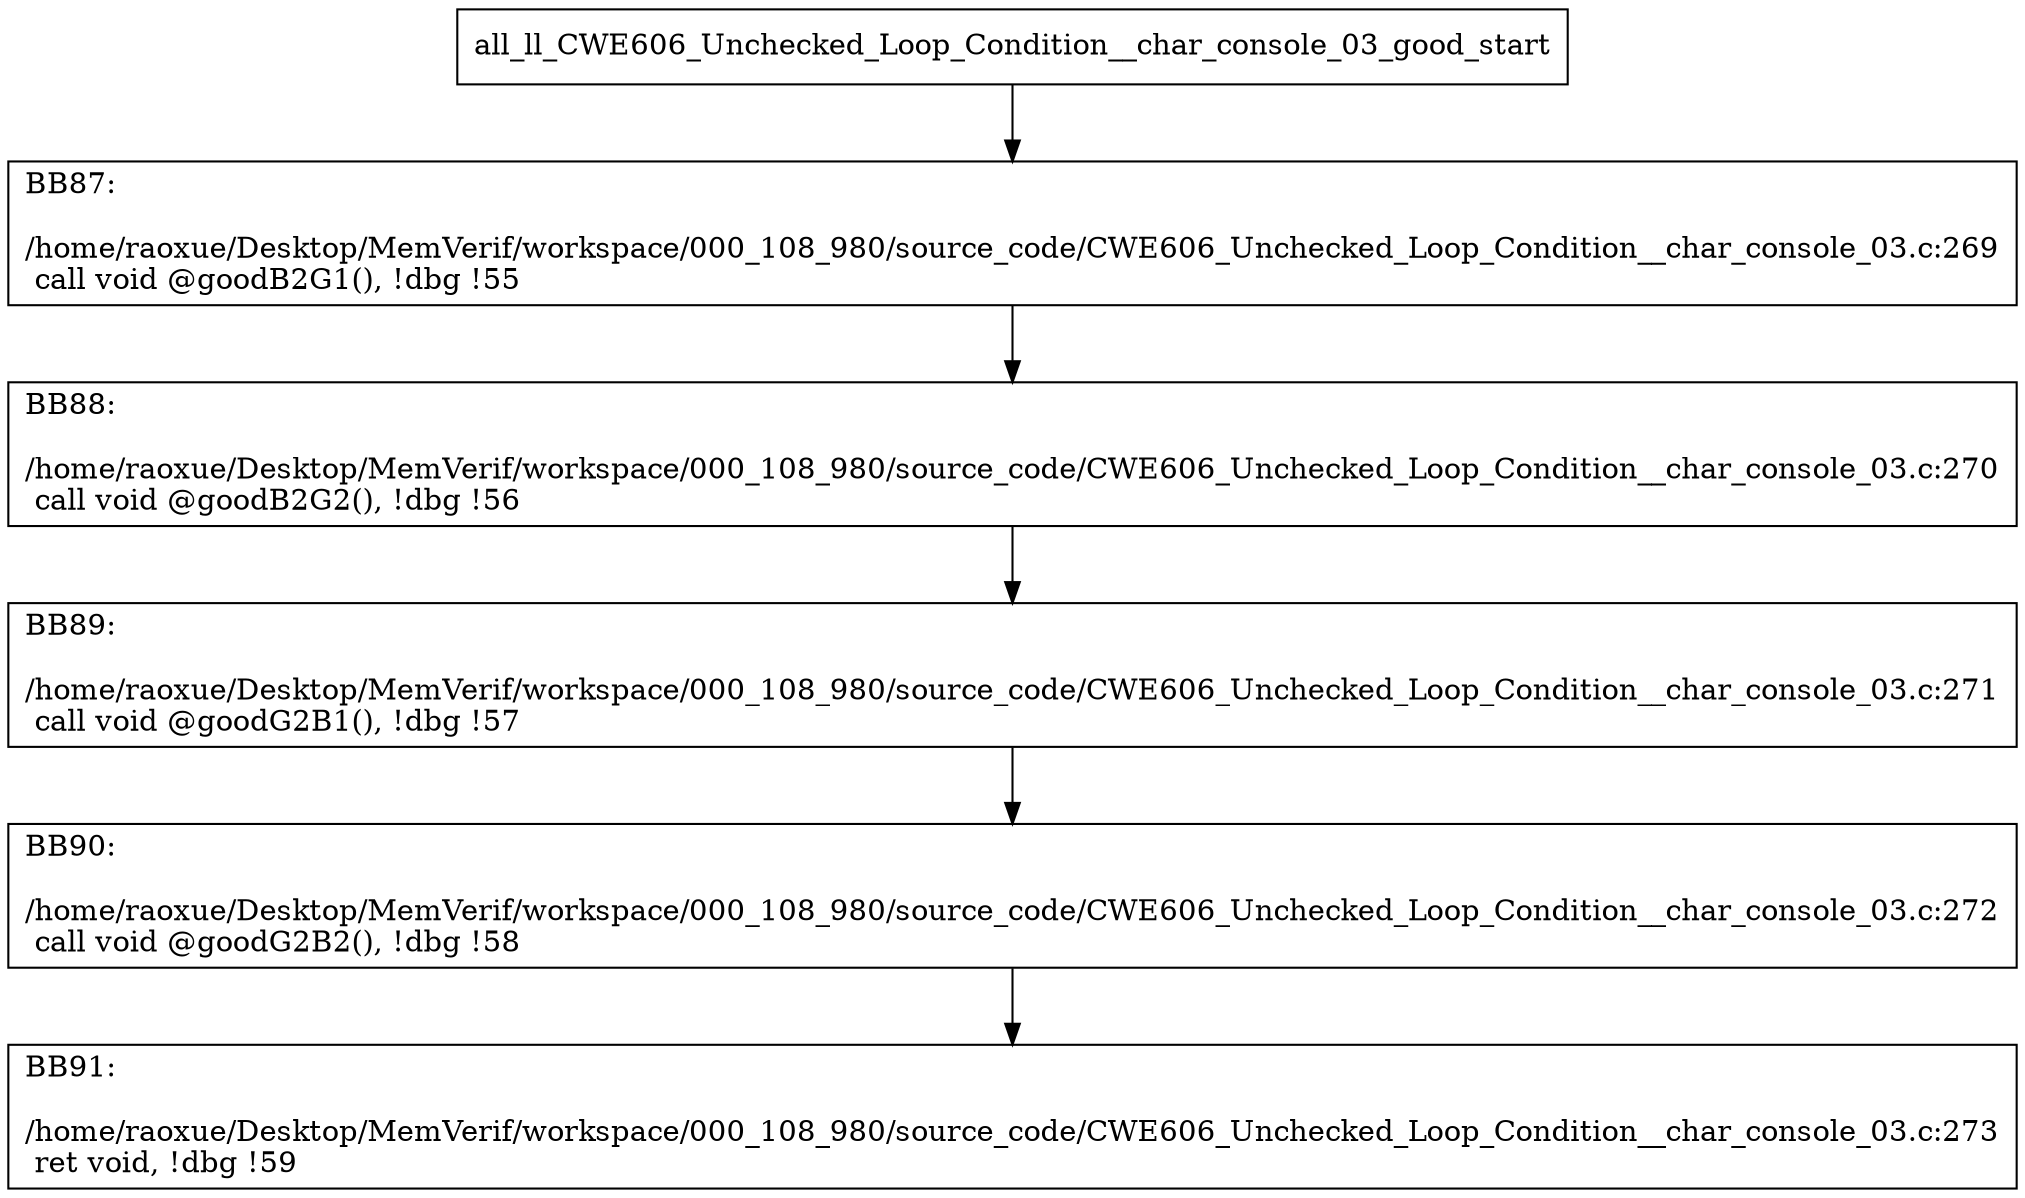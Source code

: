 digraph "CFG for'all_ll_CWE606_Unchecked_Loop_Condition__char_console_03_good' function" {
	BBall_ll_CWE606_Unchecked_Loop_Condition__char_console_03_good_start[shape=record,label="{all_ll_CWE606_Unchecked_Loop_Condition__char_console_03_good_start}"];
	BBall_ll_CWE606_Unchecked_Loop_Condition__char_console_03_good_start-> all_ll_CWE606_Unchecked_Loop_Condition__char_console_03_goodBB87;
	all_ll_CWE606_Unchecked_Loop_Condition__char_console_03_goodBB87 [shape=record, label="{BB87:\l\l/home/raoxue/Desktop/MemVerif/workspace/000_108_980/source_code/CWE606_Unchecked_Loop_Condition__char_console_03.c:269\l
  call void @goodB2G1(), !dbg !55\l
}"];
	all_ll_CWE606_Unchecked_Loop_Condition__char_console_03_goodBB87-> all_ll_CWE606_Unchecked_Loop_Condition__char_console_03_goodBB88;
	all_ll_CWE606_Unchecked_Loop_Condition__char_console_03_goodBB88 [shape=record, label="{BB88:\l\l/home/raoxue/Desktop/MemVerif/workspace/000_108_980/source_code/CWE606_Unchecked_Loop_Condition__char_console_03.c:270\l
  call void @goodB2G2(), !dbg !56\l
}"];
	all_ll_CWE606_Unchecked_Loop_Condition__char_console_03_goodBB88-> all_ll_CWE606_Unchecked_Loop_Condition__char_console_03_goodBB89;
	all_ll_CWE606_Unchecked_Loop_Condition__char_console_03_goodBB89 [shape=record, label="{BB89:\l\l/home/raoxue/Desktop/MemVerif/workspace/000_108_980/source_code/CWE606_Unchecked_Loop_Condition__char_console_03.c:271\l
  call void @goodG2B1(), !dbg !57\l
}"];
	all_ll_CWE606_Unchecked_Loop_Condition__char_console_03_goodBB89-> all_ll_CWE606_Unchecked_Loop_Condition__char_console_03_goodBB90;
	all_ll_CWE606_Unchecked_Loop_Condition__char_console_03_goodBB90 [shape=record, label="{BB90:\l\l/home/raoxue/Desktop/MemVerif/workspace/000_108_980/source_code/CWE606_Unchecked_Loop_Condition__char_console_03.c:272\l
  call void @goodG2B2(), !dbg !58\l
}"];
	all_ll_CWE606_Unchecked_Loop_Condition__char_console_03_goodBB90-> all_ll_CWE606_Unchecked_Loop_Condition__char_console_03_goodBB91;
	all_ll_CWE606_Unchecked_Loop_Condition__char_console_03_goodBB91 [shape=record, label="{BB91:\l\l/home/raoxue/Desktop/MemVerif/workspace/000_108_980/source_code/CWE606_Unchecked_Loop_Condition__char_console_03.c:273\l
  ret void, !dbg !59\l
}"];
}
